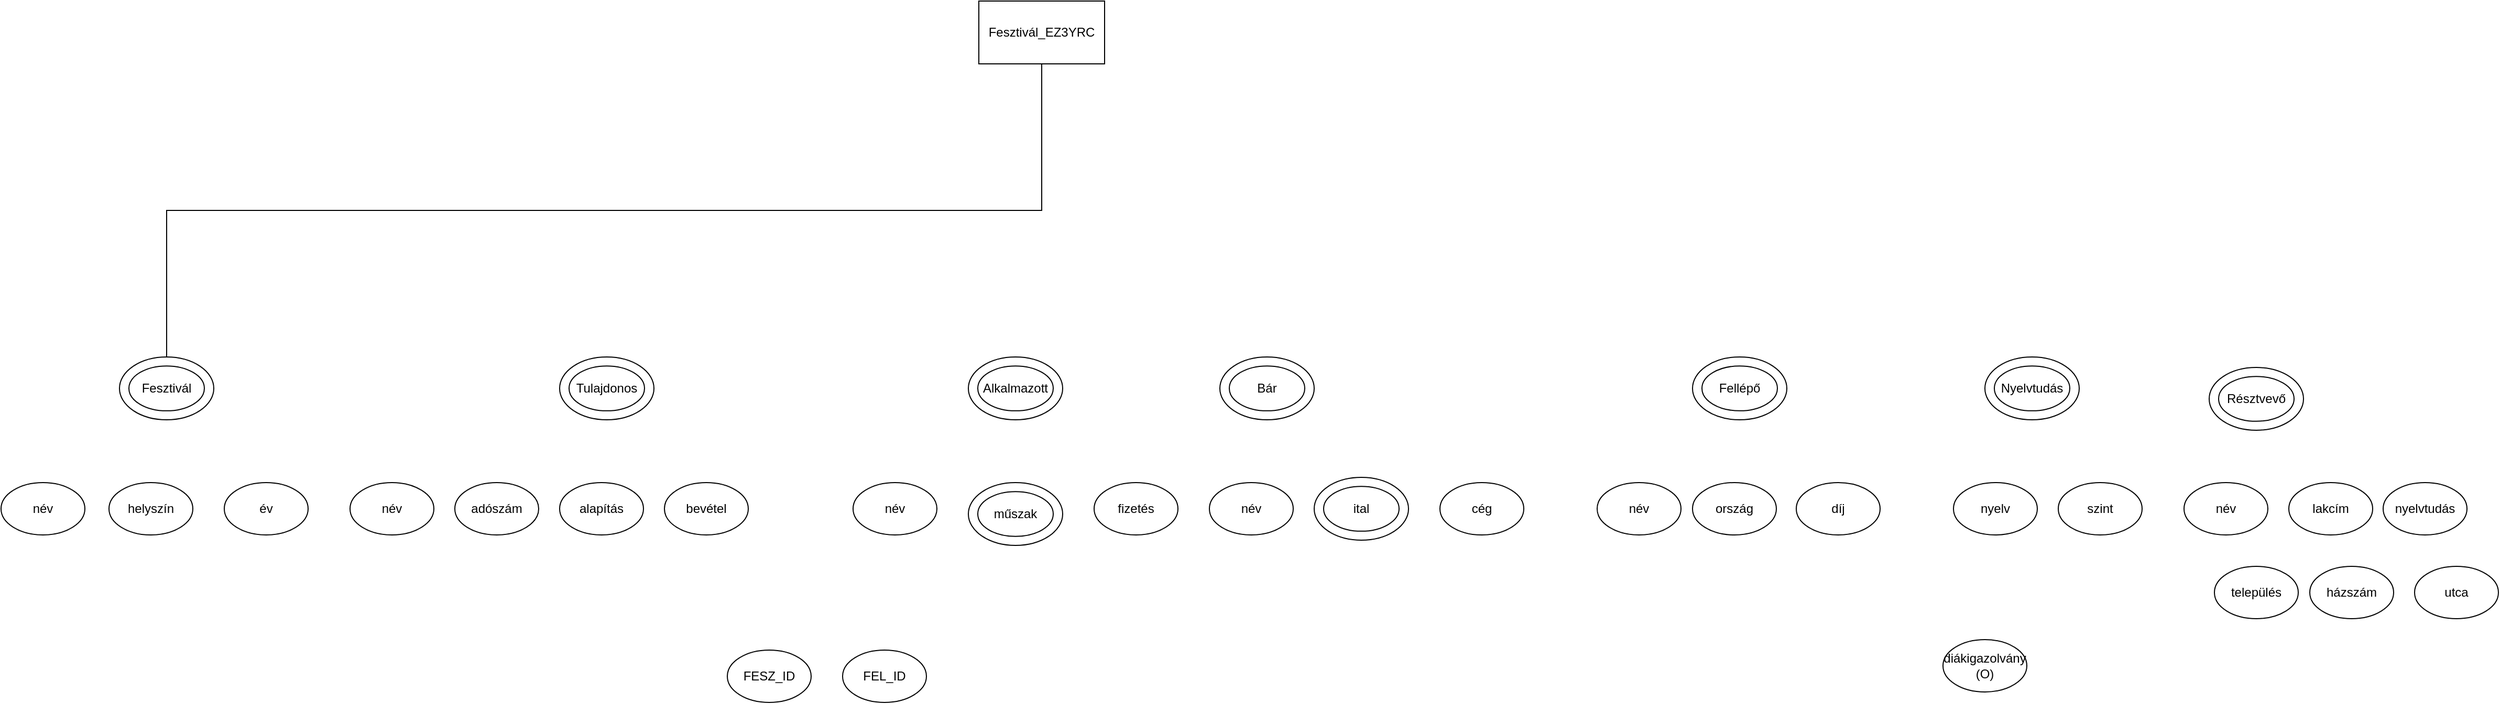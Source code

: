<mxfile version="22.0.4" type="github">
  <diagram name="1 oldal" id="7Gm-jjUQWlPTQZy7TqSw">
    <mxGraphModel dx="1896" dy="1739" grid="1" gridSize="10" guides="1" tooltips="1" connect="1" arrows="1" fold="1" page="1" pageScale="1" pageWidth="827" pageHeight="1169" math="0" shadow="0">
      <root>
        <mxCell id="0" />
        <mxCell id="1" parent="0" />
        <mxCell id="BsaPP271d8ZQrGvn2r-6-1" value="Fesztivál_EZ3YRC" style="rounded=0;whiteSpace=wrap;html=1;" vertex="1" parent="1">
          <mxGeometry x="480" y="-140" width="120" height="60" as="geometry" />
        </mxCell>
        <mxCell id="BsaPP271d8ZQrGvn2r-6-2" value="név" style="ellipse;whiteSpace=wrap;html=1;" vertex="1" parent="1">
          <mxGeometry x="-120" y="320" width="80" height="50" as="geometry" />
        </mxCell>
        <mxCell id="BsaPP271d8ZQrGvn2r-6-3" value="helyszín" style="ellipse;whiteSpace=wrap;html=1;" vertex="1" parent="1">
          <mxGeometry x="-350" y="320" width="80" height="50" as="geometry" />
        </mxCell>
        <mxCell id="BsaPP271d8ZQrGvn2r-6-4" value="év" style="ellipse;whiteSpace=wrap;html=1;" vertex="1" parent="1">
          <mxGeometry x="-240" y="320" width="80" height="50" as="geometry" />
        </mxCell>
        <mxCell id="BsaPP271d8ZQrGvn2r-6-5" value="FESZ_ID" style="ellipse;whiteSpace=wrap;html=1;" vertex="1" parent="1">
          <mxGeometry x="240" y="480" width="80" height="50" as="geometry" />
        </mxCell>
        <mxCell id="BsaPP271d8ZQrGvn2r-6-6" value="név" style="ellipse;whiteSpace=wrap;html=1;" vertex="1" parent="1">
          <mxGeometry x="-453" y="320" width="80" height="50" as="geometry" />
        </mxCell>
        <mxCell id="BsaPP271d8ZQrGvn2r-6-7" value="név" style="ellipse;whiteSpace=wrap;html=1;" vertex="1" parent="1">
          <mxGeometry x="360" y="320" width="80" height="50" as="geometry" />
        </mxCell>
        <mxCell id="BsaPP271d8ZQrGvn2r-6-8" value="bevétel" style="ellipse;whiteSpace=wrap;html=1;" vertex="1" parent="1">
          <mxGeometry x="180" y="320" width="80" height="50" as="geometry" />
        </mxCell>
        <mxCell id="BsaPP271d8ZQrGvn2r-6-9" value="FEL_ID" style="ellipse;whiteSpace=wrap;html=1;" vertex="1" parent="1">
          <mxGeometry x="350" y="480" width="80" height="50" as="geometry" />
        </mxCell>
        <mxCell id="BsaPP271d8ZQrGvn2r-6-14" value="" style="group" vertex="1" connectable="0" parent="1">
          <mxGeometry x="-340" y="200" width="90" height="60" as="geometry" />
        </mxCell>
        <mxCell id="BsaPP271d8ZQrGvn2r-6-13" value="" style="ellipse;whiteSpace=wrap;html=1;" vertex="1" parent="BsaPP271d8ZQrGvn2r-6-14">
          <mxGeometry width="90" height="60" as="geometry" />
        </mxCell>
        <mxCell id="BsaPP271d8ZQrGvn2r-6-11" value="Fesztivál" style="ellipse;whiteSpace=wrap;html=1;" vertex="1" parent="BsaPP271d8ZQrGvn2r-6-14">
          <mxGeometry x="9" y="8.571" width="72" height="42.857" as="geometry" />
        </mxCell>
        <mxCell id="BsaPP271d8ZQrGvn2r-6-18" value="" style="group" vertex="1" connectable="0" parent="1">
          <mxGeometry x="1161" y="200" width="90" height="60" as="geometry" />
        </mxCell>
        <mxCell id="BsaPP271d8ZQrGvn2r-6-19" value="" style="ellipse;whiteSpace=wrap;html=1;" vertex="1" parent="BsaPP271d8ZQrGvn2r-6-18">
          <mxGeometry width="90" height="60" as="geometry" />
        </mxCell>
        <mxCell id="BsaPP271d8ZQrGvn2r-6-20" value="Fellépő" style="ellipse;whiteSpace=wrap;html=1;" vertex="1" parent="BsaPP271d8ZQrGvn2r-6-18">
          <mxGeometry x="9" y="8.571" width="72" height="42.857" as="geometry" />
        </mxCell>
        <mxCell id="BsaPP271d8ZQrGvn2r-6-21" value="" style="group" vertex="1" connectable="0" parent="1">
          <mxGeometry x="80" y="200" width="90" height="60" as="geometry" />
        </mxCell>
        <mxCell id="BsaPP271d8ZQrGvn2r-6-22" value="" style="ellipse;whiteSpace=wrap;html=1;" vertex="1" parent="BsaPP271d8ZQrGvn2r-6-21">
          <mxGeometry width="90" height="60" as="geometry" />
        </mxCell>
        <mxCell id="BsaPP271d8ZQrGvn2r-6-23" value="Tulajdonos" style="ellipse;whiteSpace=wrap;html=1;" vertex="1" parent="BsaPP271d8ZQrGvn2r-6-21">
          <mxGeometry x="9" y="8.571" width="72" height="42.857" as="geometry" />
        </mxCell>
        <mxCell id="BsaPP271d8ZQrGvn2r-6-24" value="" style="group" vertex="1" connectable="0" parent="1">
          <mxGeometry x="710" y="200" width="90" height="60" as="geometry" />
        </mxCell>
        <mxCell id="BsaPP271d8ZQrGvn2r-6-25" value="" style="ellipse;whiteSpace=wrap;html=1;" vertex="1" parent="BsaPP271d8ZQrGvn2r-6-24">
          <mxGeometry width="90" height="60" as="geometry" />
        </mxCell>
        <mxCell id="BsaPP271d8ZQrGvn2r-6-26" value="Bár" style="ellipse;whiteSpace=wrap;html=1;" vertex="1" parent="BsaPP271d8ZQrGvn2r-6-24">
          <mxGeometry x="9" y="8.571" width="72" height="42.857" as="geometry" />
        </mxCell>
        <mxCell id="BsaPP271d8ZQrGvn2r-6-36" value="" style="group" vertex="1" connectable="0" parent="1">
          <mxGeometry x="1440" y="200" width="90" height="60" as="geometry" />
        </mxCell>
        <mxCell id="BsaPP271d8ZQrGvn2r-6-37" value="" style="ellipse;whiteSpace=wrap;html=1;" vertex="1" parent="BsaPP271d8ZQrGvn2r-6-36">
          <mxGeometry width="90" height="60" as="geometry" />
        </mxCell>
        <mxCell id="BsaPP271d8ZQrGvn2r-6-38" value="Nyelvtudás" style="ellipse;whiteSpace=wrap;html=1;" vertex="1" parent="BsaPP271d8ZQrGvn2r-6-36">
          <mxGeometry x="9" y="8.571" width="72" height="42.857" as="geometry" />
        </mxCell>
        <mxCell id="BsaPP271d8ZQrGvn2r-6-41" value="" style="group" vertex="1" connectable="0" parent="1">
          <mxGeometry x="1654" y="210" width="90" height="60" as="geometry" />
        </mxCell>
        <mxCell id="BsaPP271d8ZQrGvn2r-6-42" value="" style="ellipse;whiteSpace=wrap;html=1;" vertex="1" parent="BsaPP271d8ZQrGvn2r-6-41">
          <mxGeometry width="90" height="60" as="geometry" />
        </mxCell>
        <mxCell id="BsaPP271d8ZQrGvn2r-6-43" value="Résztvevő" style="ellipse;whiteSpace=wrap;html=1;" vertex="1" parent="BsaPP271d8ZQrGvn2r-6-41">
          <mxGeometry x="9" y="8.571" width="72" height="42.857" as="geometry" />
        </mxCell>
        <mxCell id="BsaPP271d8ZQrGvn2r-6-45" value="" style="group" vertex="1" connectable="0" parent="1">
          <mxGeometry x="470" y="200" width="90" height="60" as="geometry" />
        </mxCell>
        <mxCell id="BsaPP271d8ZQrGvn2r-6-46" value="" style="ellipse;whiteSpace=wrap;html=1;" vertex="1" parent="BsaPP271d8ZQrGvn2r-6-45">
          <mxGeometry width="90" height="60" as="geometry" />
        </mxCell>
        <mxCell id="BsaPP271d8ZQrGvn2r-6-47" value="Alkalmazott" style="ellipse;whiteSpace=wrap;html=1;" vertex="1" parent="BsaPP271d8ZQrGvn2r-6-45">
          <mxGeometry x="9" y="8.571" width="72" height="42.857" as="geometry" />
        </mxCell>
        <mxCell id="BsaPP271d8ZQrGvn2r-6-48" value="adószám" style="ellipse;whiteSpace=wrap;html=1;" vertex="1" parent="1">
          <mxGeometry x="-20" y="320" width="80" height="50" as="geometry" />
        </mxCell>
        <mxCell id="BsaPP271d8ZQrGvn2r-6-49" value="alapítás" style="ellipse;whiteSpace=wrap;html=1;" vertex="1" parent="1">
          <mxGeometry x="80" y="320" width="80" height="50" as="geometry" />
        </mxCell>
        <mxCell id="BsaPP271d8ZQrGvn2r-6-51" value="fizetés" style="ellipse;whiteSpace=wrap;html=1;" vertex="1" parent="1">
          <mxGeometry x="590" y="320" width="80" height="50" as="geometry" />
        </mxCell>
        <mxCell id="BsaPP271d8ZQrGvn2r-6-54" value="" style="group" vertex="1" connectable="0" parent="1">
          <mxGeometry x="470" y="320" width="90" height="60" as="geometry" />
        </mxCell>
        <mxCell id="BsaPP271d8ZQrGvn2r-6-55" value="" style="ellipse;whiteSpace=wrap;html=1;" vertex="1" parent="BsaPP271d8ZQrGvn2r-6-54">
          <mxGeometry width="90" height="60" as="geometry" />
        </mxCell>
        <mxCell id="BsaPP271d8ZQrGvn2r-6-56" value="műszak" style="ellipse;whiteSpace=wrap;html=1;" vertex="1" parent="BsaPP271d8ZQrGvn2r-6-54">
          <mxGeometry x="9" y="8.571" width="72" height="42.857" as="geometry" />
        </mxCell>
        <mxCell id="BsaPP271d8ZQrGvn2r-6-57" value="név" style="ellipse;whiteSpace=wrap;html=1;" vertex="1" parent="1">
          <mxGeometry x="700" y="320" width="80" height="50" as="geometry" />
        </mxCell>
        <mxCell id="BsaPP271d8ZQrGvn2r-6-59" value="" style="group" vertex="1" connectable="0" parent="1">
          <mxGeometry x="800" y="315" width="90" height="60" as="geometry" />
        </mxCell>
        <mxCell id="BsaPP271d8ZQrGvn2r-6-60" value="" style="ellipse;whiteSpace=wrap;html=1;" vertex="1" parent="BsaPP271d8ZQrGvn2r-6-59">
          <mxGeometry width="90" height="60" as="geometry" />
        </mxCell>
        <mxCell id="BsaPP271d8ZQrGvn2r-6-61" value="ital" style="ellipse;whiteSpace=wrap;html=1;" vertex="1" parent="BsaPP271d8ZQrGvn2r-6-59">
          <mxGeometry x="9" y="8.571" width="72" height="42.857" as="geometry" />
        </mxCell>
        <mxCell id="BsaPP271d8ZQrGvn2r-6-62" value="cég" style="ellipse;whiteSpace=wrap;html=1;" vertex="1" parent="1">
          <mxGeometry x="920" y="320" width="80" height="50" as="geometry" />
        </mxCell>
        <mxCell id="BsaPP271d8ZQrGvn2r-6-63" value="név" style="ellipse;whiteSpace=wrap;html=1;" vertex="1" parent="1">
          <mxGeometry x="1070" y="320" width="80" height="50" as="geometry" />
        </mxCell>
        <mxCell id="BsaPP271d8ZQrGvn2r-6-64" value="ország" style="ellipse;whiteSpace=wrap;html=1;" vertex="1" parent="1">
          <mxGeometry x="1161" y="320" width="80" height="50" as="geometry" />
        </mxCell>
        <mxCell id="BsaPP271d8ZQrGvn2r-6-65" value="díj" style="ellipse;whiteSpace=wrap;html=1;" vertex="1" parent="1">
          <mxGeometry x="1260" y="320" width="80" height="50" as="geometry" />
        </mxCell>
        <mxCell id="BsaPP271d8ZQrGvn2r-6-66" value="nyelv" style="ellipse;whiteSpace=wrap;html=1;" vertex="1" parent="1">
          <mxGeometry x="1410" y="320" width="80" height="50" as="geometry" />
        </mxCell>
        <mxCell id="BsaPP271d8ZQrGvn2r-6-67" value="szint" style="ellipse;whiteSpace=wrap;html=1;" vertex="1" parent="1">
          <mxGeometry x="1510" y="320" width="80" height="50" as="geometry" />
        </mxCell>
        <mxCell id="BsaPP271d8ZQrGvn2r-6-68" value="név" style="ellipse;whiteSpace=wrap;html=1;" vertex="1" parent="1">
          <mxGeometry x="1630" y="320" width="80" height="50" as="geometry" />
        </mxCell>
        <mxCell id="BsaPP271d8ZQrGvn2r-6-70" value="diákigazolvány (O)" style="ellipse;whiteSpace=wrap;html=1;" vertex="1" parent="1">
          <mxGeometry x="1400" y="470" width="80" height="50" as="geometry" />
        </mxCell>
        <mxCell id="BsaPP271d8ZQrGvn2r-6-71" value="nyelvtudás" style="ellipse;whiteSpace=wrap;html=1;" vertex="1" parent="1">
          <mxGeometry x="1820" y="320" width="80" height="50" as="geometry" />
        </mxCell>
        <mxCell id="BsaPP271d8ZQrGvn2r-6-72" value="lakcím" style="ellipse;whiteSpace=wrap;html=1;" vertex="1" parent="1">
          <mxGeometry x="1730" y="320" width="80" height="50" as="geometry" />
        </mxCell>
        <mxCell id="BsaPP271d8ZQrGvn2r-6-73" value="utca" style="ellipse;whiteSpace=wrap;html=1;" vertex="1" parent="1">
          <mxGeometry x="1850" y="400" width="80" height="50" as="geometry" />
        </mxCell>
        <mxCell id="BsaPP271d8ZQrGvn2r-6-74" value="házszám" style="ellipse;whiteSpace=wrap;html=1;" vertex="1" parent="1">
          <mxGeometry x="1750" y="400" width="80" height="50" as="geometry" />
        </mxCell>
        <mxCell id="BsaPP271d8ZQrGvn2r-6-75" value="település" style="ellipse;whiteSpace=wrap;html=1;" vertex="1" parent="1">
          <mxGeometry x="1659" y="400" width="80" height="50" as="geometry" />
        </mxCell>
        <mxCell id="BsaPP271d8ZQrGvn2r-6-76" style="edgeStyle=orthogonalEdgeStyle;rounded=0;orthogonalLoop=1;jettySize=auto;html=1;exitX=0.5;exitY=0;exitDx=0;exitDy=0;entryX=0.5;entryY=1;entryDx=0;entryDy=0;endArrow=none;endFill=0;" edge="1" parent="1" source="BsaPP271d8ZQrGvn2r-6-13" target="BsaPP271d8ZQrGvn2r-6-1">
          <mxGeometry relative="1" as="geometry" />
        </mxCell>
      </root>
    </mxGraphModel>
  </diagram>
</mxfile>
